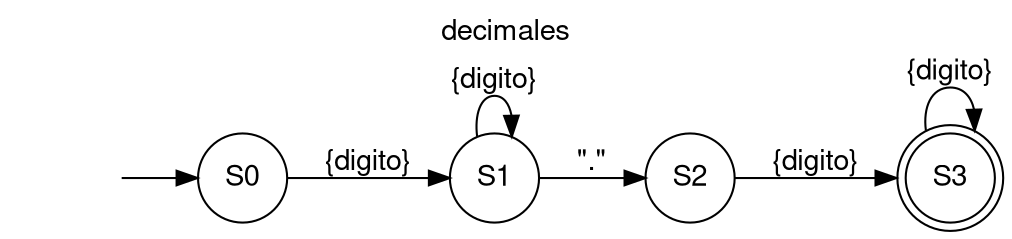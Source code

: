 digraph AFD {
labelloc="t";
    label="decimales";	fontname="Helvetica,Arial,sans-serif"
	node [fontname="Helvetica,Arial,sans-serif"]
	edge [fontname="Helvetica,Arial,sans-serif"]
	rankdir=LR;
begin[shape=none label=""];
node[shape=circle]begin->S0; 
	node [shape = doublecircle]; S3; 
node [shape = circle]; 
S0->S1 [label = "{digito}"];
S1->S1 [label = "{digito}"];
S1->S2 [label = "\".\""];
S2->S3 [label = "{digito}"];
S3->S3 [label = "{digito}"];
}
